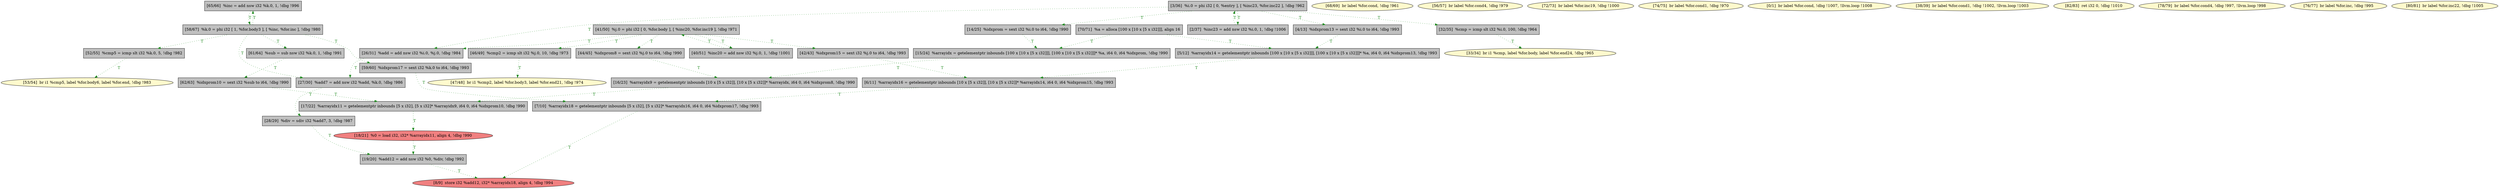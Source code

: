 
digraph G {


node94 [fillcolor=grey,label="[65/66]  %inc = add nsw i32 %k.0, 1, !dbg !996",shape=rectangle,style=filled ]
node72 [fillcolor=grey,label="[28/29]  %div = sdiv i32 %add7, 3, !dbg !987",shape=rectangle,style=filled ]
node63 [fillcolor=grey,label="[52/55]  %cmp5 = icmp slt i32 %k.0, 5, !dbg !982",shape=rectangle,style=filled ]
node71 [fillcolor=lightcoral,label="[18/21]  %0 = load i32, i32* %arrayidx11, align 4, !dbg !990",shape=ellipse,style=filled ]
node92 [fillcolor=grey,label="[19/20]  %add12 = add nsw i32 %0, %div, !dbg !992",shape=rectangle,style=filled ]
node70 [fillcolor=lemonchiffon,label="[68/69]  br label %for.cond, !dbg !961",shape=ellipse,style=filled ]
node82 [fillcolor=grey,label="[14/25]  %idxprom = sext i32 %i.0 to i64, !dbg !990",shape=rectangle,style=filled ]
node96 [fillcolor=grey,label="[5/12]  %arrayidx14 = getelementptr inbounds [100 x [10 x [5 x i32]]], [100 x [10 x [5 x i32]]]* %a, i64 0, i64 %idxprom13, !dbg !993",shape=rectangle,style=filled ]
node67 [fillcolor=grey,label="[6/11]  %arrayidx16 = getelementptr inbounds [10 x [5 x i32]], [10 x [5 x i32]]* %arrayidx14, i64 0, i64 %idxprom15, !dbg !993",shape=rectangle,style=filled ]
node66 [fillcolor=grey,label="[17/22]  %arrayidx11 = getelementptr inbounds [5 x i32], [5 x i32]* %arrayidx9, i64 0, i64 %idxprom10, !dbg !990",shape=rectangle,style=filled ]
node95 [fillcolor=grey,label="[3/36]  %i.0 = phi i32 [ 0, %entry ], [ %inc23, %for.inc22 ], !dbg !962",shape=rectangle,style=filled ]
node65 [fillcolor=lemonchiffon,label="[56/57]  br label %for.cond4, !dbg !979",shape=ellipse,style=filled ]
node61 [fillcolor=grey,label="[27/30]  %add7 = add nsw i32 %add, %k.0, !dbg !986",shape=rectangle,style=filled ]
node79 [fillcolor=lemonchiffon,label="[72/73]  br label %for.inc19, !dbg !1000",shape=ellipse,style=filled ]
node80 [fillcolor=lemonchiffon,label="[74/75]  br label %for.cond1, !dbg !970",shape=ellipse,style=filled ]
node57 [fillcolor=lemonchiffon,label="[0/1]  br label %for.cond, !dbg !1007, !llvm.loop !1008",shape=ellipse,style=filled ]
node58 [fillcolor=grey,label="[2/37]  %inc23 = add nsw i32 %i.0, 1, !dbg !1006",shape=rectangle,style=filled ]
node87 [fillcolor=grey,label="[61/64]  %sub = sub nsw i32 %k.0, 1, !dbg !991",shape=rectangle,style=filled ]
node68 [fillcolor=grey,label="[58/67]  %k.0 = phi i32 [ 1, %for.body3 ], [ %inc, %for.inc ], !dbg !980",shape=rectangle,style=filled ]
node62 [fillcolor=grey,label="[42/43]  %idxprom15 = sext i32 %j.0 to i64, !dbg !993",shape=rectangle,style=filled ]
node64 [fillcolor=grey,label="[16/23]  %arrayidx9 = getelementptr inbounds [10 x [5 x i32]], [10 x [5 x i32]]* %arrayidx, i64 0, i64 %idxprom8, !dbg !990",shape=rectangle,style=filled ]
node73 [fillcolor=grey,label="[70/71]  %a = alloca [100 x [10 x [5 x i32]]], align 16",shape=rectangle,style=filled ]
node59 [fillcolor=lemonchiffon,label="[38/39]  br label %for.cond1, !dbg !1002, !llvm.loop !1003",shape=ellipse,style=filled ]
node98 [fillcolor=grey,label="[7/10]  %arrayidx18 = getelementptr inbounds [5 x i32], [5 x i32]* %arrayidx16, i64 0, i64 %idxprom17, !dbg !993",shape=rectangle,style=filled ]
node77 [fillcolor=lemonchiffon,label="[33/34]  br i1 %cmp, label %for.body, label %for.end24, !dbg !965",shape=ellipse,style=filled ]
node60 [fillcolor=grey,label="[40/51]  %inc20 = add nsw i32 %j.0, 1, !dbg !1001",shape=rectangle,style=filled ]
node97 [fillcolor=grey,label="[59/60]  %idxprom17 = sext i32 %k.0 to i64, !dbg !993",shape=rectangle,style=filled ]
node91 [fillcolor=lemonchiffon,label="[82/83]  ret i32 0, !dbg !1010",shape=ellipse,style=filled ]
node74 [fillcolor=grey,label="[41/50]  %j.0 = phi i32 [ 0, %for.body ], [ %inc20, %for.inc19 ], !dbg !971",shape=rectangle,style=filled ]
node90 [fillcolor=grey,label="[62/63]  %idxprom10 = sext i32 %sub to i64, !dbg !990",shape=rectangle,style=filled ]
node86 [fillcolor=lemonchiffon,label="[78/79]  br label %for.cond4, !dbg !997, !llvm.loop !998",shape=ellipse,style=filled ]
node75 [fillcolor=grey,label="[32/35]  %cmp = icmp slt i32 %i.0, 100, !dbg !964",shape=rectangle,style=filled ]
node76 [fillcolor=grey,label="[4/13]  %idxprom13 = sext i32 %i.0 to i64, !dbg !993",shape=rectangle,style=filled ]
node78 [fillcolor=lemonchiffon,label="[53/54]  br i1 %cmp5, label %for.body6, label %for.end, !dbg !983",shape=ellipse,style=filled ]
node69 [fillcolor=grey,label="[26/31]  %add = add nsw i32 %i.0, %j.0, !dbg !984",shape=rectangle,style=filled ]
node81 [fillcolor=lightcoral,label="[8/9]  store i32 %add12, i32* %arrayidx18, align 4, !dbg !994",shape=ellipse,style=filled ]
node84 [fillcolor=grey,label="[44/45]  %idxprom8 = sext i32 %j.0 to i64, !dbg !990",shape=rectangle,style=filled ]
node83 [fillcolor=grey,label="[15/24]  %arrayidx = getelementptr inbounds [100 x [10 x [5 x i32]]], [100 x [10 x [5 x i32]]]* %a, i64 0, i64 %idxprom, !dbg !990",shape=rectangle,style=filled ]
node85 [fillcolor=lemonchiffon,label="[76/77]  br label %for.inc, !dbg !995",shape=ellipse,style=filled ]
node93 [fillcolor=lemonchiffon,label="[47/48]  br i1 %cmp2, label %for.body3, label %for.end21, !dbg !974",shape=ellipse,style=filled ]
node88 [fillcolor=lemonchiffon,label="[80/81]  br label %for.inc22, !dbg !1005",shape=ellipse,style=filled ]
node89 [fillcolor=grey,label="[46/49]  %cmp2 = icmp slt i32 %j.0, 10, !dbg !973",shape=rectangle,style=filled ]

node94->node68 [style=dotted,color=forestgreen,label="T",fontcolor=forestgreen ]
node68->node63 [style=dotted,color=forestgreen,label="T",fontcolor=forestgreen ]
node64->node66 [style=dotted,color=forestgreen,label="T",fontcolor=forestgreen ]
node68->node87 [style=dotted,color=forestgreen,label="T",fontcolor=forestgreen ]
node66->node71 [style=dotted,color=forestgreen,label="T",fontcolor=forestgreen ]
node68->node97 [style=dotted,color=forestgreen,label="T",fontcolor=forestgreen ]
node97->node98 [style=dotted,color=forestgreen,label="T",fontcolor=forestgreen ]
node73->node83 [style=dotted,color=forestgreen,label="T",fontcolor=forestgreen ]
node90->node66 [style=dotted,color=forestgreen,label="T",fontcolor=forestgreen ]
node76->node96 [style=dotted,color=forestgreen,label="T",fontcolor=forestgreen ]
node82->node83 [style=dotted,color=forestgreen,label="T",fontcolor=forestgreen ]
node67->node98 [style=dotted,color=forestgreen,label="T",fontcolor=forestgreen ]
node58->node95 [style=dotted,color=forestgreen,label="T",fontcolor=forestgreen ]
node96->node67 [style=dotted,color=forestgreen,label="T",fontcolor=forestgreen ]
node74->node84 [style=dotted,color=forestgreen,label="T",fontcolor=forestgreen ]
node92->node81 [style=dotted,color=forestgreen,label="T",fontcolor=forestgreen ]
node95->node69 [style=dotted,color=forestgreen,label="T",fontcolor=forestgreen ]
node84->node64 [style=dotted,color=forestgreen,label="T",fontcolor=forestgreen ]
node68->node94 [style=dotted,color=forestgreen,label="T",fontcolor=forestgreen ]
node74->node69 [style=dotted,color=forestgreen,label="T",fontcolor=forestgreen ]
node68->node61 [style=dotted,color=forestgreen,label="T",fontcolor=forestgreen ]
node72->node92 [style=dotted,color=forestgreen,label="T",fontcolor=forestgreen ]
node83->node64 [style=dotted,color=forestgreen,label="T",fontcolor=forestgreen ]
node74->node89 [style=dotted,color=forestgreen,label="T",fontcolor=forestgreen ]
node62->node67 [style=dotted,color=forestgreen,label="T",fontcolor=forestgreen ]
node98->node81 [style=dotted,color=forestgreen,label="T",fontcolor=forestgreen ]
node71->node92 [style=dotted,color=forestgreen,label="T",fontcolor=forestgreen ]
node69->node61 [style=dotted,color=forestgreen,label="T",fontcolor=forestgreen ]
node89->node93 [style=dotted,color=forestgreen,label="T",fontcolor=forestgreen ]
node95->node75 [style=dotted,color=forestgreen,label="T",fontcolor=forestgreen ]
node73->node96 [style=dotted,color=forestgreen,label="T",fontcolor=forestgreen ]
node95->node58 [style=dotted,color=forestgreen,label="T",fontcolor=forestgreen ]
node60->node74 [style=dotted,color=forestgreen,label="T",fontcolor=forestgreen ]
node87->node90 [style=dotted,color=forestgreen,label="T",fontcolor=forestgreen ]
node61->node72 [style=dotted,color=forestgreen,label="T",fontcolor=forestgreen ]
node74->node60 [style=dotted,color=forestgreen,label="T",fontcolor=forestgreen ]
node74->node62 [style=dotted,color=forestgreen,label="T",fontcolor=forestgreen ]
node95->node82 [style=dotted,color=forestgreen,label="T",fontcolor=forestgreen ]
node95->node76 [style=dotted,color=forestgreen,label="T",fontcolor=forestgreen ]
node63->node78 [style=dotted,color=forestgreen,label="T",fontcolor=forestgreen ]
node75->node77 [style=dotted,color=forestgreen,label="T",fontcolor=forestgreen ]


}
